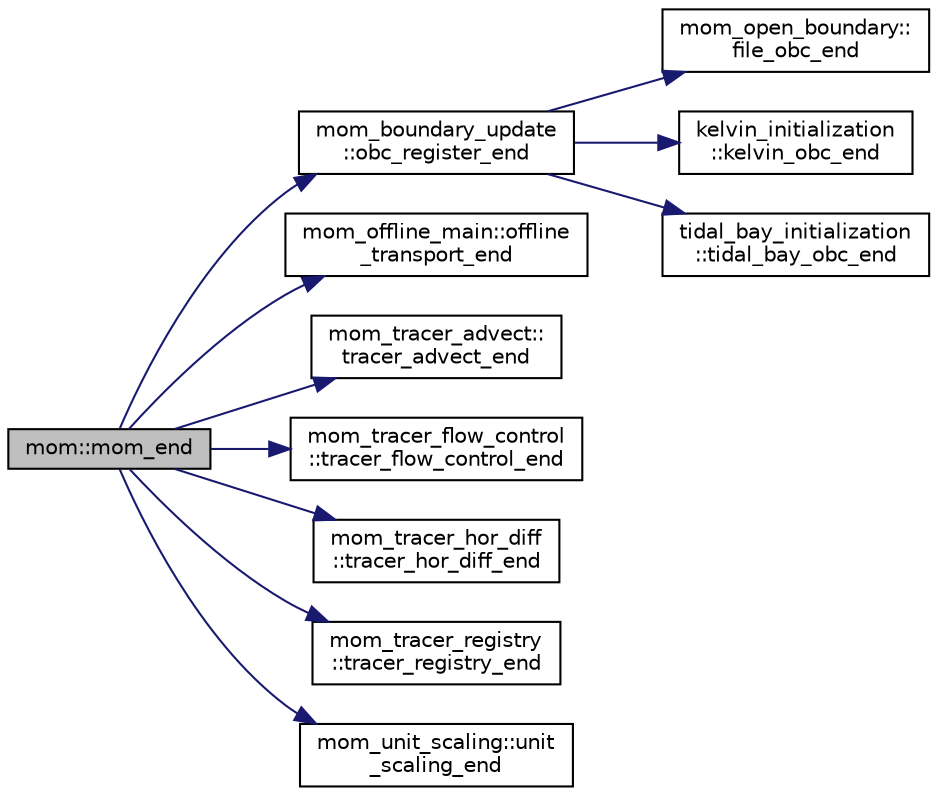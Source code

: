 digraph "mom::mom_end"
{
 // INTERACTIVE_SVG=YES
 // LATEX_PDF_SIZE
  edge [fontname="Helvetica",fontsize="10",labelfontname="Helvetica",labelfontsize="10"];
  node [fontname="Helvetica",fontsize="10",shape=record];
  rankdir="LR";
  Node1 [label="mom::mom_end",height=0.2,width=0.4,color="black", fillcolor="grey75", style="filled", fontcolor="black",tooltip="End of ocean model, including memory deallocation."];
  Node1 -> Node2 [color="midnightblue",fontsize="10",style="solid",fontname="Helvetica"];
  Node2 [label="mom_boundary_update\l::obc_register_end",height=0.2,width=0.4,color="black", fillcolor="white", style="filled",URL="$namespacemom__boundary__update.html#a32cfc645987cee827d4d193537b09c71",tooltip="Clean up the OBC registry."];
  Node2 -> Node3 [color="midnightblue",fontsize="10",style="solid",fontname="Helvetica"];
  Node3 [label="mom_open_boundary::\lfile_obc_end",height=0.2,width=0.4,color="black", fillcolor="white", style="filled",URL="$namespacemom__open__boundary.html#a55081f00e4a95f87ddc5dfe1d61f52e0",tooltip="Clean up the file OBC from registry."];
  Node2 -> Node4 [color="midnightblue",fontsize="10",style="solid",fontname="Helvetica"];
  Node4 [label="kelvin_initialization\l::kelvin_obc_end",height=0.2,width=0.4,color="black", fillcolor="white", style="filled",URL="$namespacekelvin__initialization.html#a9c8e0745879d099cef92df7f16c67f9c",tooltip="Clean up the Kelvin wave OBC from registry."];
  Node2 -> Node5 [color="midnightblue",fontsize="10",style="solid",fontname="Helvetica"];
  Node5 [label="tidal_bay_initialization\l::tidal_bay_obc_end",height=0.2,width=0.4,color="black", fillcolor="white", style="filled",URL="$namespacetidal__bay__initialization.html#a0c8bd22e72376c9f9af5bc5f628393f9",tooltip="Clean up the tidal bay OBC from registry."];
  Node1 -> Node6 [color="midnightblue",fontsize="10",style="solid",fontname="Helvetica"];
  Node6 [label="mom_offline_main::offline\l_transport_end",height=0.2,width=0.4,color="black", fillcolor="white", style="filled",URL="$namespacemom__offline__main.html#a853e9fbade83984621d26f51c1a2d651",tooltip="Deallocates (if necessary) arrays within the offline control structure."];
  Node1 -> Node7 [color="midnightblue",fontsize="10",style="solid",fontname="Helvetica"];
  Node7 [label="mom_tracer_advect::\ltracer_advect_end",height=0.2,width=0.4,color="black", fillcolor="white", style="filled",URL="$namespacemom__tracer__advect.html#a2e466a8a34546bb9265a74ff0209df47",tooltip="Close the tracer advection module."];
  Node1 -> Node8 [color="midnightblue",fontsize="10",style="solid",fontname="Helvetica"];
  Node8 [label="mom_tracer_flow_control\l::tracer_flow_control_end",height=0.2,width=0.4,color="black", fillcolor="white", style="filled",URL="$namespacemom__tracer__flow__control.html#a3c5edb854704860d08de4d68d815d920",tooltip=" "];
  Node1 -> Node9 [color="midnightblue",fontsize="10",style="solid",fontname="Helvetica"];
  Node9 [label="mom_tracer_hor_diff\l::tracer_hor_diff_end",height=0.2,width=0.4,color="black", fillcolor="white", style="filled",URL="$namespacemom__tracer__hor__diff.html#a715439f7286842d78d2ce52b7e5371a4",tooltip=" "];
  Node1 -> Node10 [color="midnightblue",fontsize="10",style="solid",fontname="Helvetica"];
  Node10 [label="mom_tracer_registry\l::tracer_registry_end",height=0.2,width=0.4,color="black", fillcolor="white", style="filled",URL="$namespacemom__tracer__registry.html#aaca7f6bcdb5f1d8cb247e24719d37df9",tooltip="This routine closes the tracer registry module."];
  Node1 -> Node11 [color="midnightblue",fontsize="10",style="solid",fontname="Helvetica"];
  Node11 [label="mom_unit_scaling::unit\l_scaling_end",height=0.2,width=0.4,color="black", fillcolor="white", style="filled",URL="$namespacemom__unit__scaling.html#a6b58ce1b6a08d07a84da1257cd8e8694",tooltip="Deallocates a unit scaling structure."];
}
